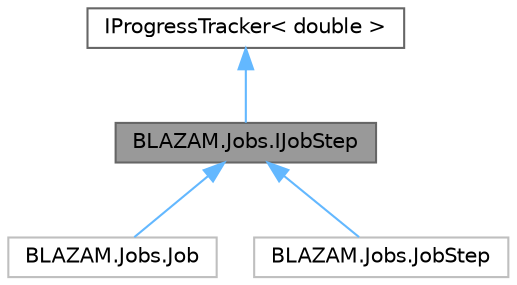 digraph "BLAZAM.Jobs.IJobStep"
{
 // LATEX_PDF_SIZE
  bgcolor="transparent";
  edge [fontname=Helvetica,fontsize=10,labelfontname=Helvetica,labelfontsize=10];
  node [fontname=Helvetica,fontsize=10,shape=box,height=0.2,width=0.4];
  Node1 [id="Node000001",label="BLAZAM.Jobs.IJobStep",height=0.2,width=0.4,color="gray40", fillcolor="grey60", style="filled", fontcolor="black",tooltip="An action step that can be inserted into a IJob"];
  Node2 -> Node1 [id="edge4_Node000001_Node000002",dir="back",color="steelblue1",style="solid",tooltip=" "];
  Node2 [id="Node000002",label="IProgressTracker\< double \>",height=0.2,width=0.4,color="gray40", fillcolor="white", style="filled",URL="$interface_b_l_a_z_a_m_1_1_common_1_1_data_1_1_interfaces_1_1_i_progress_tracker.html",tooltip=" "];
  Node1 -> Node3 [id="edge5_Node000001_Node000003",dir="back",color="steelblue1",style="solid",tooltip=" "];
  Node3 [id="Node000003",label="BLAZAM.Jobs.Job",height=0.2,width=0.4,color="grey75", fillcolor="white", style="filled",URL="$class_b_l_a_z_a_m_1_1_jobs_1_1_job.html",tooltip=" "];
  Node1 -> Node4 [id="edge6_Node000001_Node000004",dir="back",color="steelblue1",style="solid",tooltip=" "];
  Node4 [id="Node000004",label="BLAZAM.Jobs.JobStep",height=0.2,width=0.4,color="grey75", fillcolor="white", style="filled",URL="$class_b_l_a_z_a_m_1_1_jobs_1_1_job_step.html",tooltip=" "];
}

